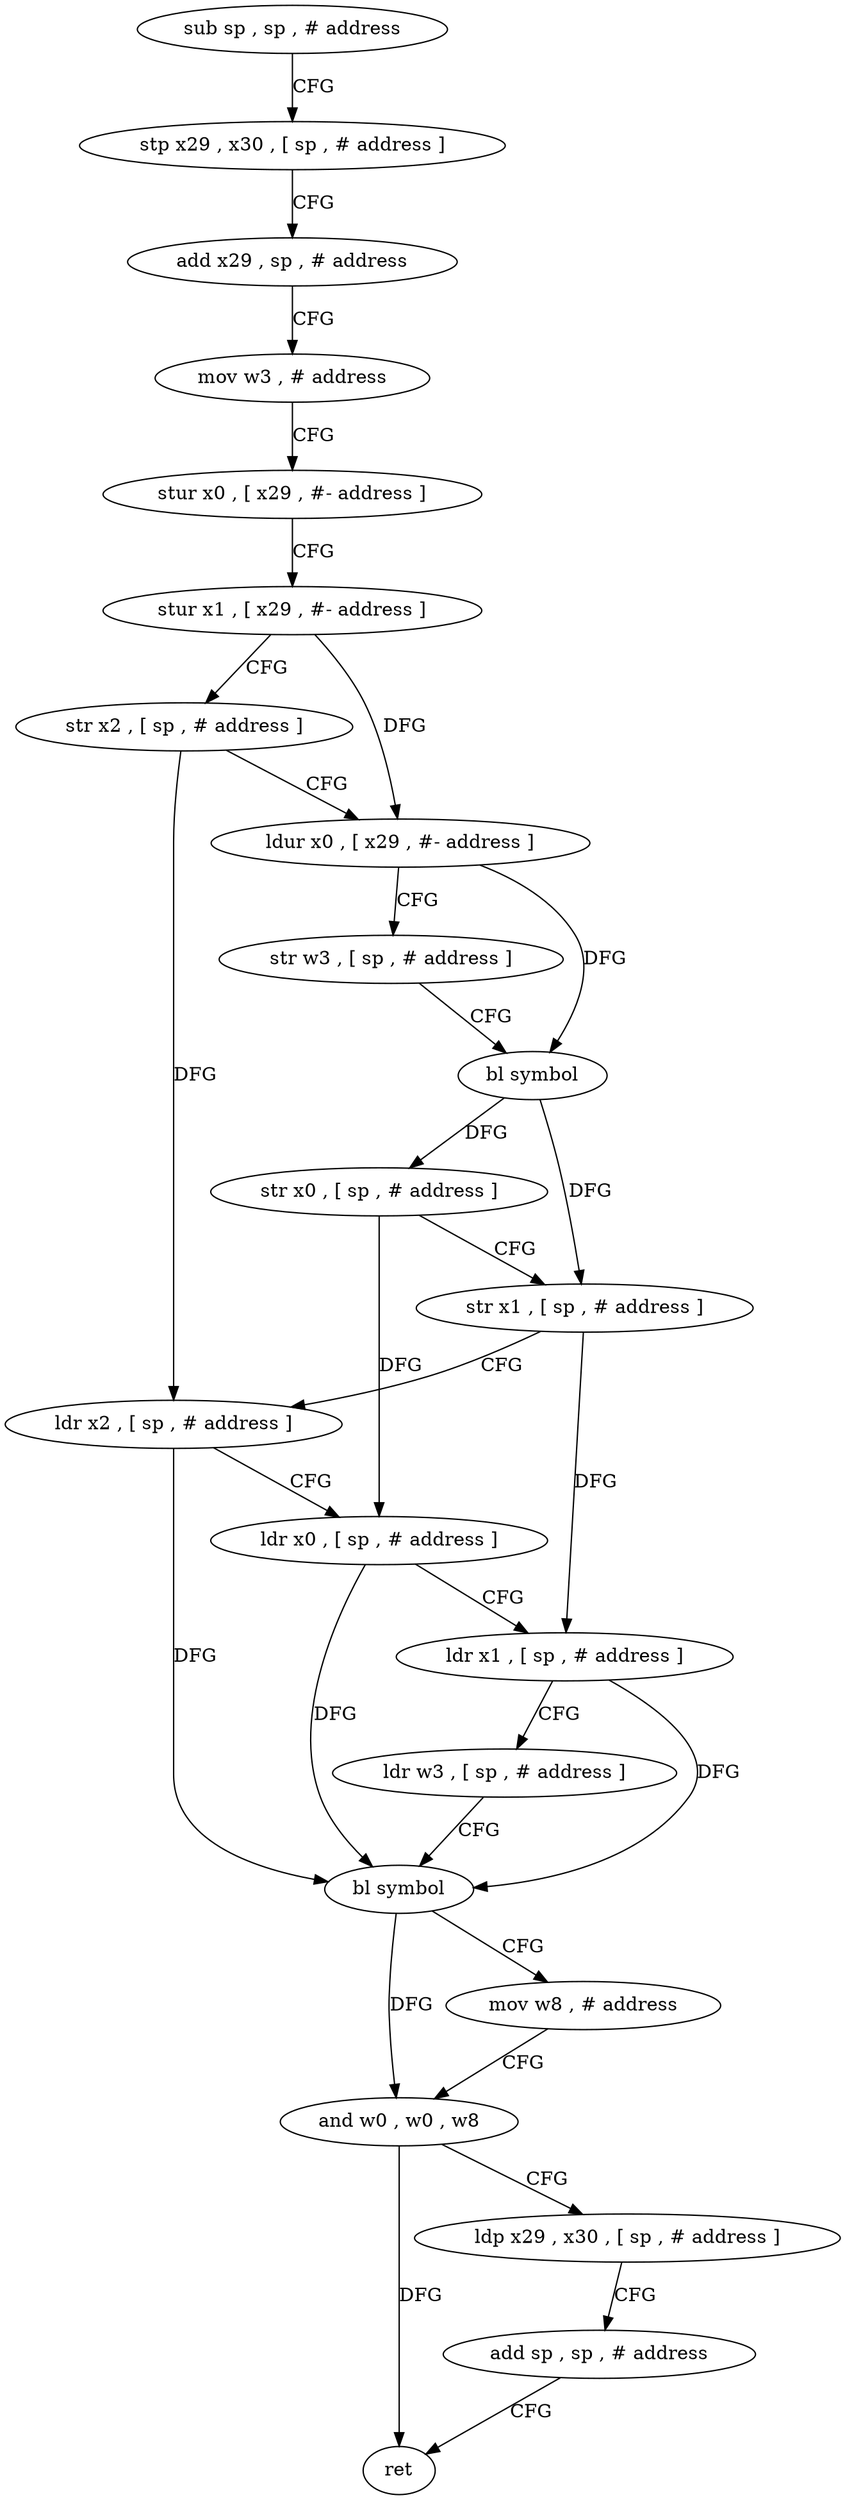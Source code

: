 digraph "func" {
"4214224" [label = "sub sp , sp , # address" ]
"4214228" [label = "stp x29 , x30 , [ sp , # address ]" ]
"4214232" [label = "add x29 , sp , # address" ]
"4214236" [label = "mov w3 , # address" ]
"4214240" [label = "stur x0 , [ x29 , #- address ]" ]
"4214244" [label = "stur x1 , [ x29 , #- address ]" ]
"4214248" [label = "str x2 , [ sp , # address ]" ]
"4214252" [label = "ldur x0 , [ x29 , #- address ]" ]
"4214256" [label = "str w3 , [ sp , # address ]" ]
"4214260" [label = "bl symbol" ]
"4214264" [label = "str x0 , [ sp , # address ]" ]
"4214268" [label = "str x1 , [ sp , # address ]" ]
"4214272" [label = "ldr x2 , [ sp , # address ]" ]
"4214276" [label = "ldr x0 , [ sp , # address ]" ]
"4214280" [label = "ldr x1 , [ sp , # address ]" ]
"4214284" [label = "ldr w3 , [ sp , # address ]" ]
"4214288" [label = "bl symbol" ]
"4214292" [label = "mov w8 , # address" ]
"4214296" [label = "and w0 , w0 , w8" ]
"4214300" [label = "ldp x29 , x30 , [ sp , # address ]" ]
"4214304" [label = "add sp , sp , # address" ]
"4214308" [label = "ret" ]
"4214224" -> "4214228" [ label = "CFG" ]
"4214228" -> "4214232" [ label = "CFG" ]
"4214232" -> "4214236" [ label = "CFG" ]
"4214236" -> "4214240" [ label = "CFG" ]
"4214240" -> "4214244" [ label = "CFG" ]
"4214244" -> "4214248" [ label = "CFG" ]
"4214244" -> "4214252" [ label = "DFG" ]
"4214248" -> "4214252" [ label = "CFG" ]
"4214248" -> "4214272" [ label = "DFG" ]
"4214252" -> "4214256" [ label = "CFG" ]
"4214252" -> "4214260" [ label = "DFG" ]
"4214256" -> "4214260" [ label = "CFG" ]
"4214260" -> "4214264" [ label = "DFG" ]
"4214260" -> "4214268" [ label = "DFG" ]
"4214264" -> "4214268" [ label = "CFG" ]
"4214264" -> "4214276" [ label = "DFG" ]
"4214268" -> "4214272" [ label = "CFG" ]
"4214268" -> "4214280" [ label = "DFG" ]
"4214272" -> "4214276" [ label = "CFG" ]
"4214272" -> "4214288" [ label = "DFG" ]
"4214276" -> "4214280" [ label = "CFG" ]
"4214276" -> "4214288" [ label = "DFG" ]
"4214280" -> "4214284" [ label = "CFG" ]
"4214280" -> "4214288" [ label = "DFG" ]
"4214284" -> "4214288" [ label = "CFG" ]
"4214288" -> "4214292" [ label = "CFG" ]
"4214288" -> "4214296" [ label = "DFG" ]
"4214292" -> "4214296" [ label = "CFG" ]
"4214296" -> "4214300" [ label = "CFG" ]
"4214296" -> "4214308" [ label = "DFG" ]
"4214300" -> "4214304" [ label = "CFG" ]
"4214304" -> "4214308" [ label = "CFG" ]
}
